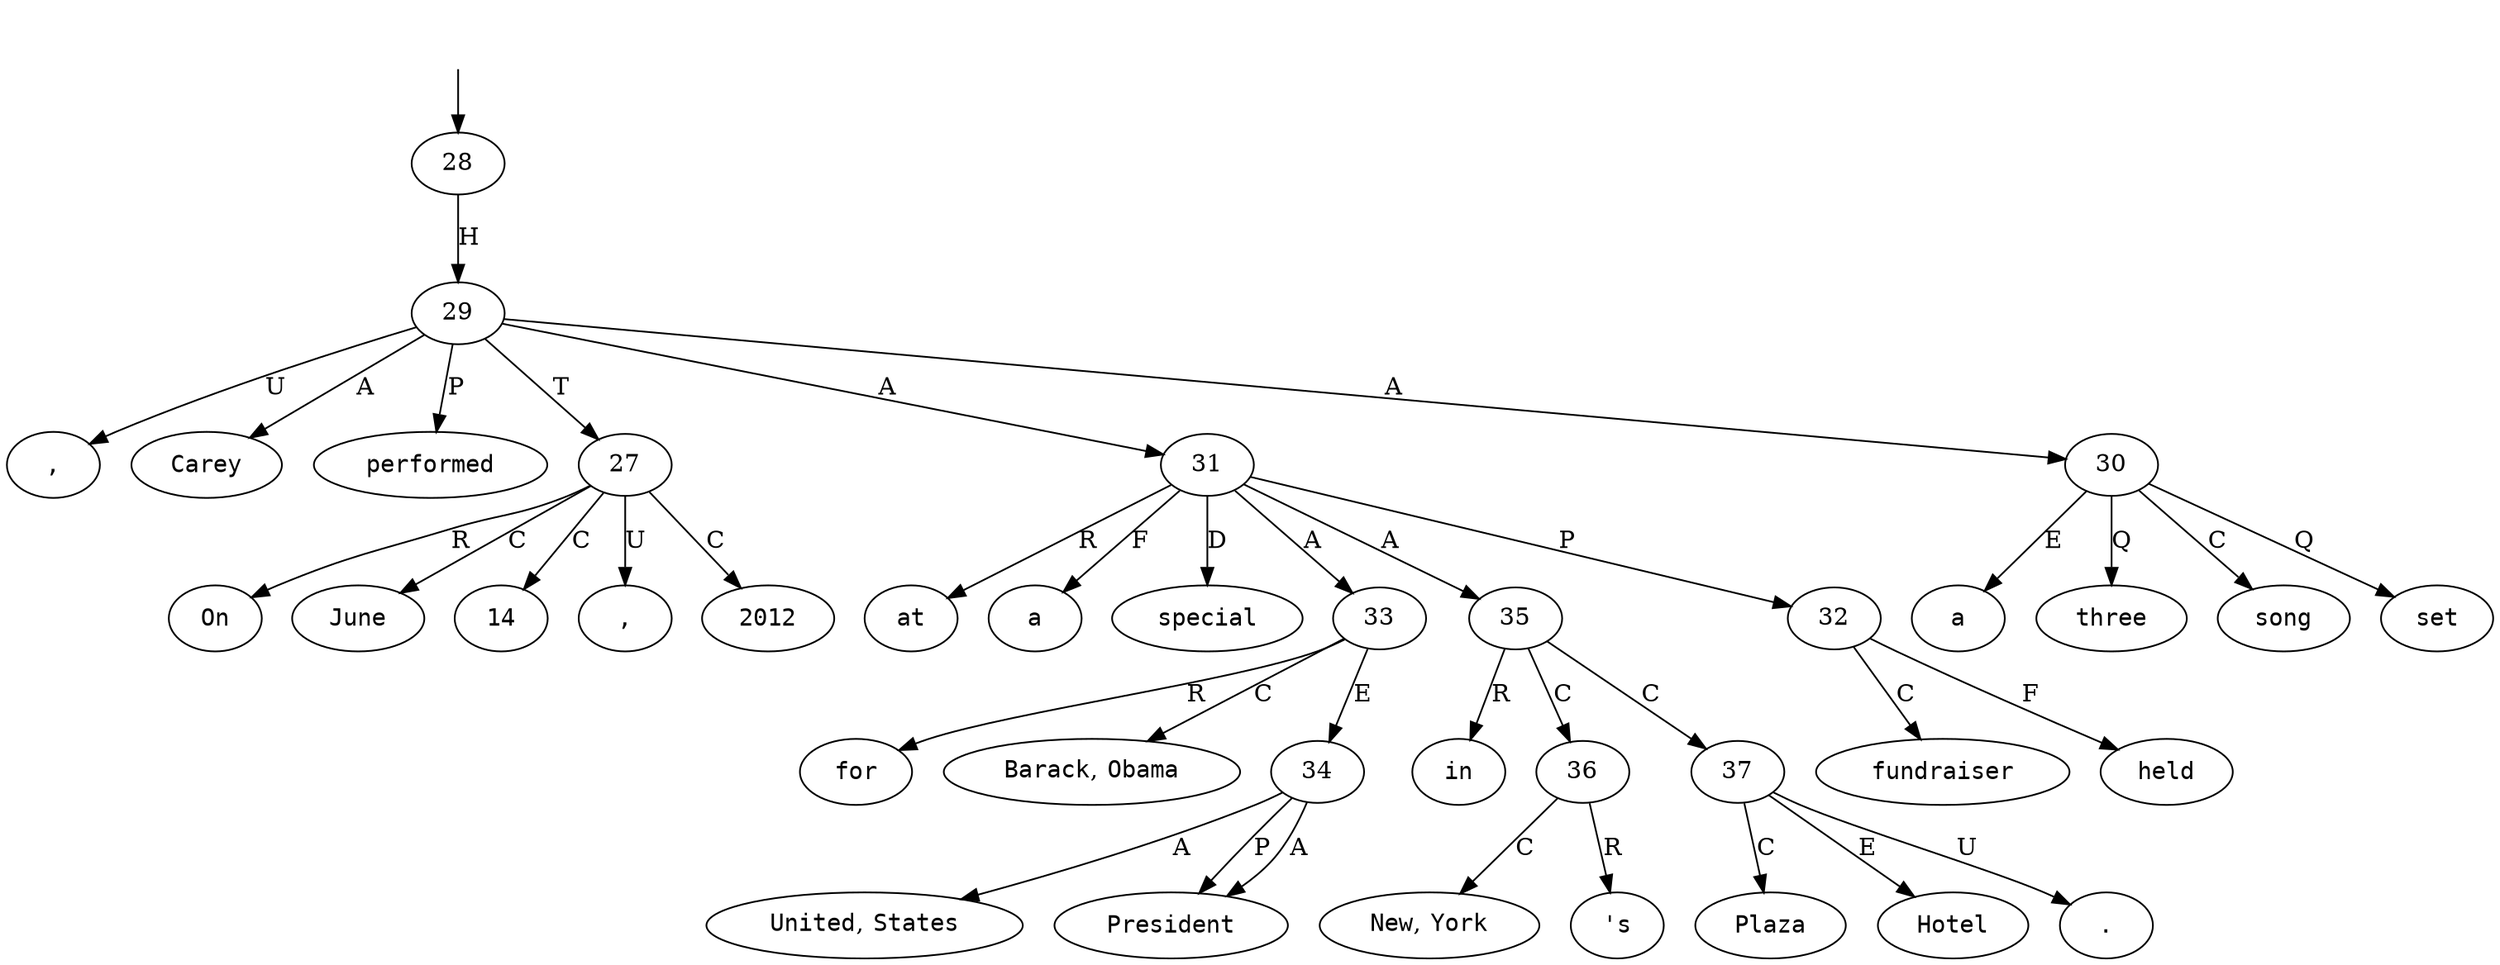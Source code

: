 digraph "675012" {
  top [ style=invis ];
  top -> 28;
  0 [ shape=oval, label=<<table align="center" border="0" cellspacing="0"><tr><td colspan="2"><font face="Courier">On</font></td></tr></table>> ];
  1 [ shape=oval, label=<<table align="center" border="0" cellspacing="0"><tr><td colspan="2"><font face="Courier">June</font></td></tr></table>> ];
  2 [ shape=oval, label=<<table align="center" border="0" cellspacing="0"><tr><td colspan="2"><font face="Courier">14</font></td></tr></table>> ];
  3 [ shape=oval, label=<<table align="center" border="0" cellspacing="0"><tr><td colspan="2"><font face="Courier">,</font></td></tr></table>> ];
  4 [ shape=oval, label=<<table align="center" border="0" cellspacing="0"><tr><td colspan="2"><font face="Courier">2012</font></td></tr></table>> ];
  5 [ shape=oval, label=<<table align="center" border="0" cellspacing="0"><tr><td colspan="2"><font face="Courier">,</font></td></tr></table>> ];
  6 [ shape=oval, label=<<table align="center" border="0" cellspacing="0"><tr><td colspan="2"><font face="Courier">Carey</font></td></tr></table>> ];
  7 [ shape=oval, label=<<table align="center" border="0" cellspacing="0"><tr><td colspan="2"><font face="Courier">performed</font></td></tr></table>> ];
  8 [ shape=oval, label=<<table align="center" border="0" cellspacing="0"><tr><td colspan="2"><font face="Courier">a</font></td></tr></table>> ];
  9 [ shape=oval, label=<<table align="center" border="0" cellspacing="0"><tr><td colspan="2"><font face="Courier">three</font></td></tr></table>> ];
  10 [ shape=oval, label=<<table align="center" border="0" cellspacing="0"><tr><td colspan="2"><font face="Courier">song</font></td></tr></table>> ];
  11 [ shape=oval, label=<<table align="center" border="0" cellspacing="0"><tr><td colspan="2"><font face="Courier">set</font></td></tr></table>> ];
  12 [ shape=oval, label=<<table align="center" border="0" cellspacing="0"><tr><td colspan="2"><font face="Courier">at</font></td></tr></table>> ];
  13 [ shape=oval, label=<<table align="center" border="0" cellspacing="0"><tr><td colspan="2"><font face="Courier">a</font></td></tr></table>> ];
  14 [ shape=oval, label=<<table align="center" border="0" cellspacing="0"><tr><td colspan="2"><font face="Courier">special</font></td></tr></table>> ];
  15 [ shape=oval, label=<<table align="center" border="0" cellspacing="0"><tr><td colspan="2"><font face="Courier">fundraiser</font></td></tr></table>> ];
  16 [ shape=oval, label=<<table align="center" border="0" cellspacing="0"><tr><td colspan="2"><font face="Courier">for</font></td></tr></table>> ];
  17 [ shape=oval, label=<<table align="center" border="0" cellspacing="0"><tr><td colspan="2"><font face="Courier">United</font>,&nbsp;<font face="Courier">States</font></td></tr></table>> ];
  18 [ shape=oval, label=<<table align="center" border="0" cellspacing="0"><tr><td colspan="2"><font face="Courier">President</font></td></tr></table>> ];
  19 [ shape=oval, label=<<table align="center" border="0" cellspacing="0"><tr><td colspan="2"><font face="Courier">Barack</font>,&nbsp;<font face="Courier">Obama</font></td></tr></table>> ];
  20 [ shape=oval, label=<<table align="center" border="0" cellspacing="0"><tr><td colspan="2"><font face="Courier">held</font></td></tr></table>> ];
  21 [ shape=oval, label=<<table align="center" border="0" cellspacing="0"><tr><td colspan="2"><font face="Courier">in</font></td></tr></table>> ];
  22 [ shape=oval, label=<<table align="center" border="0" cellspacing="0"><tr><td colspan="2"><font face="Courier">New</font>,&nbsp;<font face="Courier">York</font></td></tr></table>> ];
  23 [ shape=oval, label=<<table align="center" border="0" cellspacing="0"><tr><td colspan="2"><font face="Courier">&#x27;s</font></td></tr></table>> ];
  24 [ shape=oval, label=<<table align="center" border="0" cellspacing="0"><tr><td colspan="2"><font face="Courier">Plaza</font></td></tr></table>> ];
  25 [ shape=oval, label=<<table align="center" border="0" cellspacing="0"><tr><td colspan="2"><font face="Courier">Hotel</font></td></tr></table>> ];
  26 [ shape=oval, label=<<table align="center" border="0" cellspacing="0"><tr><td colspan="2"><font face="Courier">.</font></td></tr></table>> ];
  27 -> 0 [ label="R" ];
  27 -> 2 [ label="C" ];
  27 -> 3 [ label="U" ];
  27 -> 1 [ label="C" ];
  27 -> 4 [ label="C" ];
  28 -> 29 [ label="H" ];
  29 -> 6 [ label="A" ];
  29 -> 5 [ label="U" ];
  29 -> 31 [ label="A" ];
  29 -> 7 [ label="P" ];
  29 -> 27 [ label="T" ];
  29 -> 30 [ label="A" ];
  30 -> 10 [ label="C" ];
  30 -> 9 [ label="Q" ];
  30 -> 8 [ label="E" ];
  30 -> 11 [ label="Q" ];
  31 -> 14 [ label="D" ];
  31 -> 13 [ label="F" ];
  31 -> 33 [ label="A" ];
  31 -> 35 [ label="A" ];
  31 -> 12 [ label="R" ];
  31 -> 32 [ label="P" ];
  32 -> 20 [ label="F" ];
  32 -> 15 [ label="C" ];
  33 -> 19 [ label="C" ];
  33 -> 16 [ label="R" ];
  33 -> 34 [ label="E" ];
  34 -> 17 [ label="A" ];
  34 -> 18 [ label="P" ];
  34 -> 18 [ label="A" ];
  35 -> 21 [ label="R" ];
  35 -> 36 [ label="C" ];
  35 -> 37 [ label="C" ];
  36 -> 22 [ label="C" ];
  36 -> 23 [ label="R" ];
  37 -> 25 [ label="E" ];
  37 -> 26 [ label="U" ];
  37 -> 24 [ label="C" ];
}

